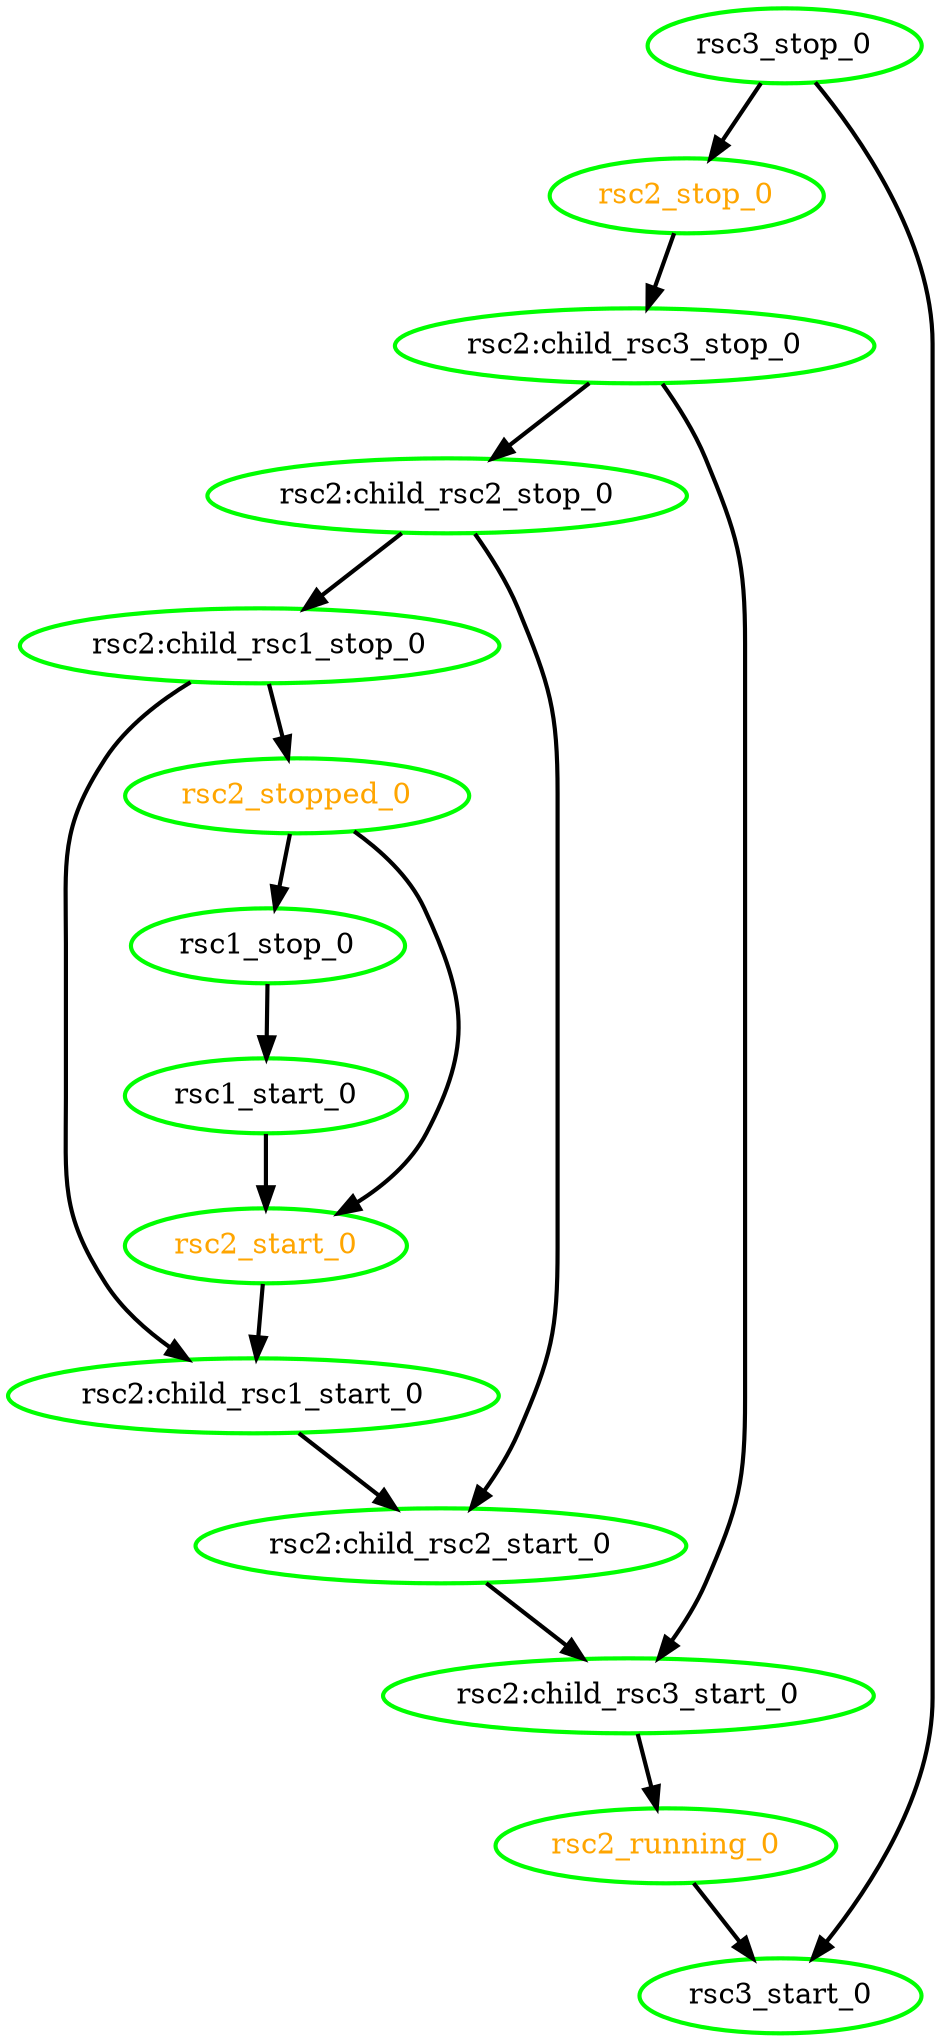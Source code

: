 digraph "g" {
	size = "30,30"
"rsc1_stop_0" [ tooltip="node1" style=bold color="green" fontcolor="black" ]
"rsc1_start_0" [ tooltip="node2" style=bold color="green" fontcolor="black" ]
"rsc2:child_rsc1_stop_0" [ tooltip="node1" style=bold color="green" fontcolor="black" ]
"rsc2:child_rsc1_start_0" [ tooltip="node2" style=bold color="green" fontcolor="black" ]
"rsc2:child_rsc2_stop_0" [ tooltip="node1" style=bold color="green" fontcolor="black" ]
"rsc2:child_rsc2_start_0" [ tooltip="node2" style=bold color="green" fontcolor="black" ]
"rsc2:child_rsc3_stop_0" [ tooltip="node1" style=bold color="green" fontcolor="black" ]
"rsc2:child_rsc3_start_0" [ tooltip="node2" style=bold color="green" fontcolor="black" ]
"rsc2_start_0" [ tooltip="" style=bold color="green" fontcolor="orange" ]
"rsc2_running_0" [ tooltip="" style=bold color="green" fontcolor="orange" ]
"rsc2_stop_0" [ tooltip="" style=bold color="green" fontcolor="orange" ]
"rsc2_stopped_0" [ tooltip="" style=bold color="green" fontcolor="orange" ]
"rsc3_stop_0" [ tooltip="node1" style=bold color="green" fontcolor="black" ]
"rsc3_start_0" [ tooltip="node2" style=bold color="green" fontcolor="black" ]
"rsc2_stopped_0" -> "rsc1_stop_0" [ style = bold]
"rsc1_stop_0" -> "rsc1_start_0" [ style = bold]
"rsc2:child_rsc2_stop_0" -> "rsc2:child_rsc1_stop_0" [ style = bold]
"rsc2:child_rsc1_stop_0" -> "rsc2:child_rsc1_start_0" [ style = bold]
"rsc2_start_0" -> "rsc2:child_rsc1_start_0" [ style = bold]
"rsc2:child_rsc3_stop_0" -> "rsc2:child_rsc2_stop_0" [ style = bold]
"rsc2:child_rsc1_start_0" -> "rsc2:child_rsc2_start_0" [ style = bold]
"rsc2:child_rsc2_stop_0" -> "rsc2:child_rsc2_start_0" [ style = bold]
"rsc2_stop_0" -> "rsc2:child_rsc3_stop_0" [ style = bold]
"rsc2:child_rsc2_start_0" -> "rsc2:child_rsc3_start_0" [ style = bold]
"rsc2:child_rsc3_stop_0" -> "rsc2:child_rsc3_start_0" [ style = bold]
"rsc1_start_0" -> "rsc2_start_0" [ style = bold]
"rsc2_stopped_0" -> "rsc2_start_0" [ style = bold]
"rsc2:child_rsc3_start_0" -> "rsc2_running_0" [ style = bold]
"rsc3_stop_0" -> "rsc2_stop_0" [ style = bold]
"rsc2:child_rsc1_stop_0" -> "rsc2_stopped_0" [ style = bold]
"rsc2_running_0" -> "rsc3_start_0" [ style = bold]
"rsc3_stop_0" -> "rsc3_start_0" [ style = bold]
}
